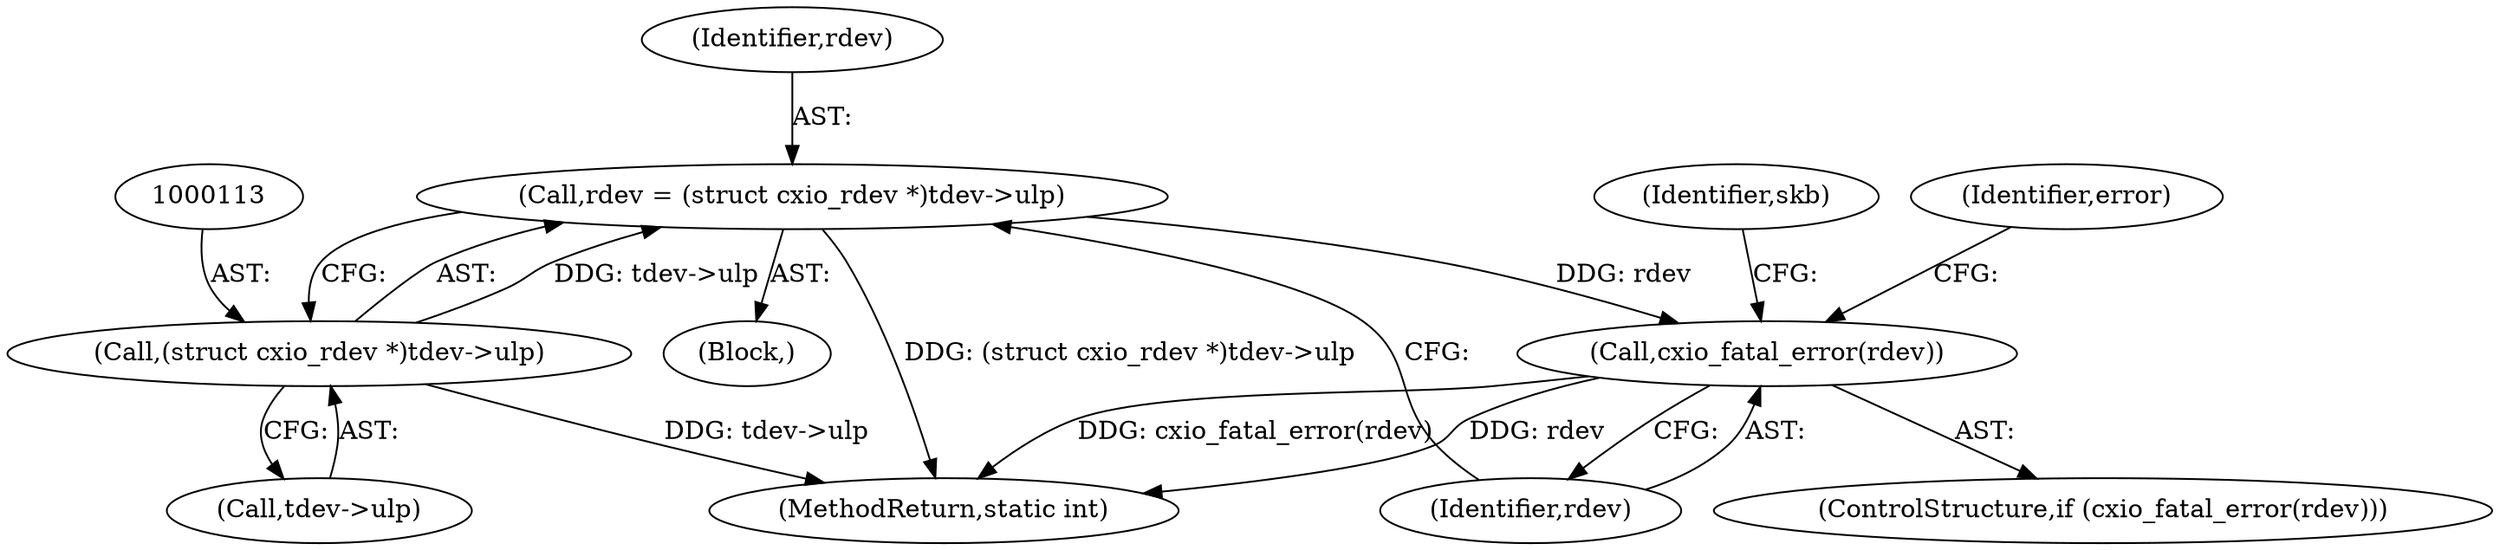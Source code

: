 digraph "0_linux_67f1aee6f45059fd6b0f5b0ecb2c97ad0451f6b3_0@pointer" {
"1000110" [label="(Call,rdev = (struct cxio_rdev *)tdev->ulp)"];
"1000112" [label="(Call,(struct cxio_rdev *)tdev->ulp)"];
"1000118" [label="(Call,cxio_fatal_error(rdev))"];
"1000110" [label="(Call,rdev = (struct cxio_rdev *)tdev->ulp)"];
"1000112" [label="(Call,(struct cxio_rdev *)tdev->ulp)"];
"1000127" [label="(Identifier,error)"];
"1000111" [label="(Identifier,rdev)"];
"1000122" [label="(Identifier,skb)"];
"1000119" [label="(Identifier,rdev)"];
"1000117" [label="(ControlStructure,if (cxio_fatal_error(rdev)))"];
"1000118" [label="(Call,cxio_fatal_error(rdev))"];
"1000104" [label="(Block,)"];
"1000140" [label="(MethodReturn,static int)"];
"1000114" [label="(Call,tdev->ulp)"];
"1000110" -> "1000104"  [label="AST: "];
"1000110" -> "1000112"  [label="CFG: "];
"1000111" -> "1000110"  [label="AST: "];
"1000112" -> "1000110"  [label="AST: "];
"1000119" -> "1000110"  [label="CFG: "];
"1000110" -> "1000140"  [label="DDG: (struct cxio_rdev *)tdev->ulp"];
"1000112" -> "1000110"  [label="DDG: tdev->ulp"];
"1000110" -> "1000118"  [label="DDG: rdev"];
"1000112" -> "1000114"  [label="CFG: "];
"1000113" -> "1000112"  [label="AST: "];
"1000114" -> "1000112"  [label="AST: "];
"1000112" -> "1000140"  [label="DDG: tdev->ulp"];
"1000118" -> "1000117"  [label="AST: "];
"1000118" -> "1000119"  [label="CFG: "];
"1000119" -> "1000118"  [label="AST: "];
"1000122" -> "1000118"  [label="CFG: "];
"1000127" -> "1000118"  [label="CFG: "];
"1000118" -> "1000140"  [label="DDG: cxio_fatal_error(rdev)"];
"1000118" -> "1000140"  [label="DDG: rdev"];
}
